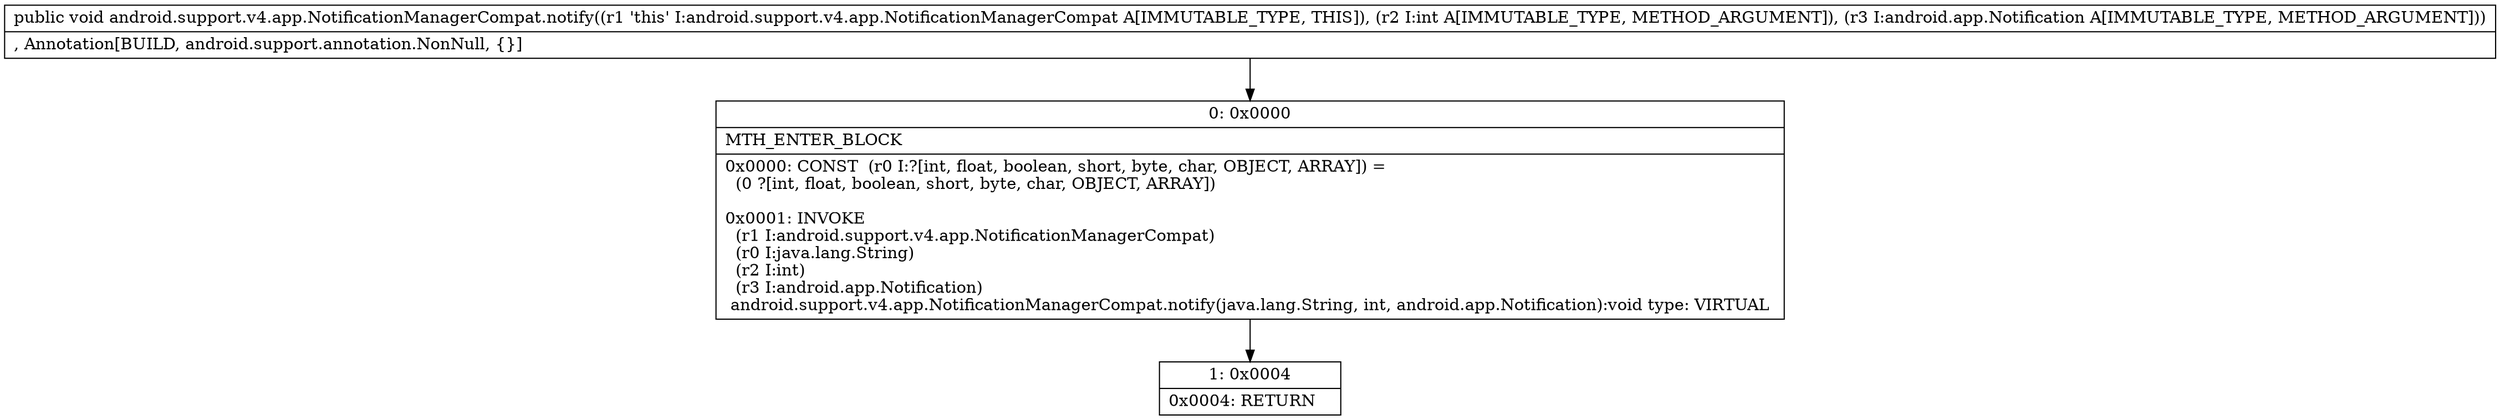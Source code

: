 digraph "CFG forandroid.support.v4.app.NotificationManagerCompat.notify(ILandroid\/app\/Notification;)V" {
Node_0 [shape=record,label="{0\:\ 0x0000|MTH_ENTER_BLOCK\l|0x0000: CONST  (r0 I:?[int, float, boolean, short, byte, char, OBJECT, ARRAY]) = \l  (0 ?[int, float, boolean, short, byte, char, OBJECT, ARRAY])\l \l0x0001: INVOKE  \l  (r1 I:android.support.v4.app.NotificationManagerCompat)\l  (r0 I:java.lang.String)\l  (r2 I:int)\l  (r3 I:android.app.Notification)\l android.support.v4.app.NotificationManagerCompat.notify(java.lang.String, int, android.app.Notification):void type: VIRTUAL \l}"];
Node_1 [shape=record,label="{1\:\ 0x0004|0x0004: RETURN   \l}"];
MethodNode[shape=record,label="{public void android.support.v4.app.NotificationManagerCompat.notify((r1 'this' I:android.support.v4.app.NotificationManagerCompat A[IMMUTABLE_TYPE, THIS]), (r2 I:int A[IMMUTABLE_TYPE, METHOD_ARGUMENT]), (r3 I:android.app.Notification A[IMMUTABLE_TYPE, METHOD_ARGUMENT]))  | , Annotation[BUILD, android.support.annotation.NonNull, \{\}]\l}"];
MethodNode -> Node_0;
Node_0 -> Node_1;
}

